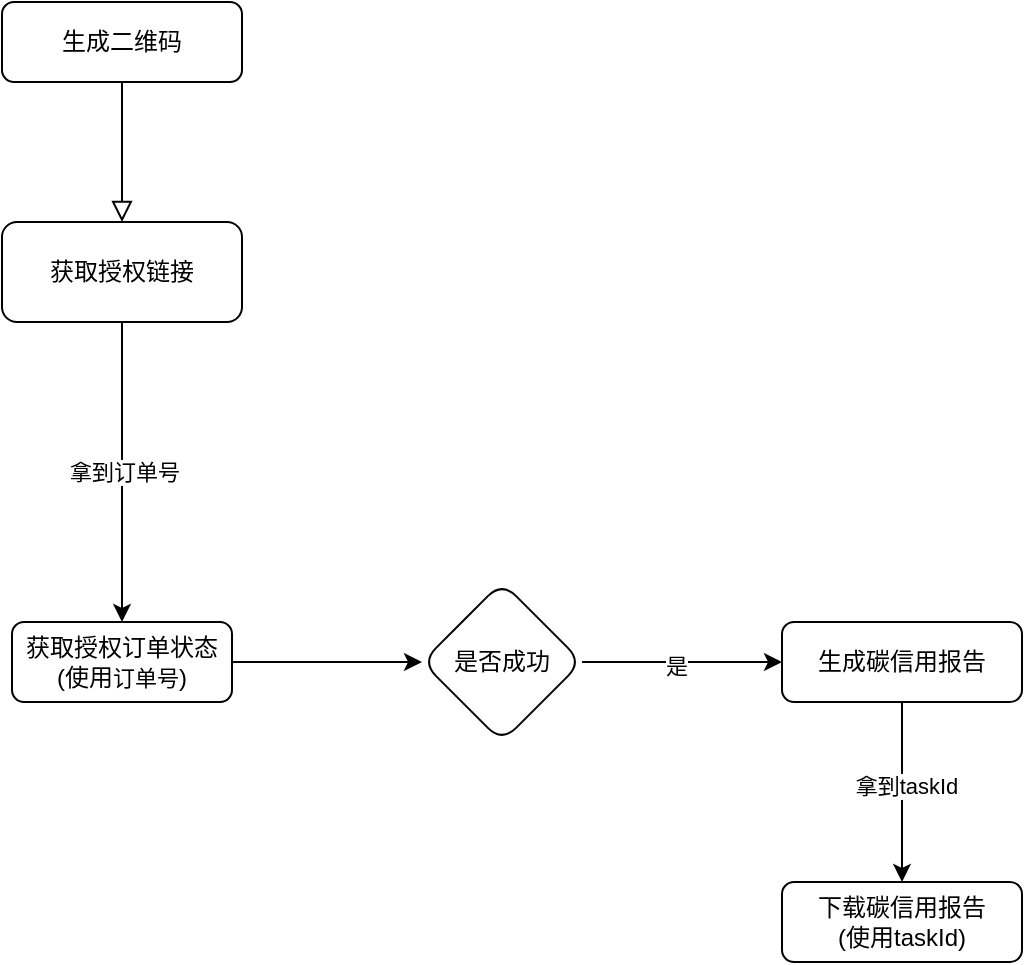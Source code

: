 <mxfile version="26.1.1">
  <diagram id="C5RBs43oDa-KdzZeNtuy" name="Page-1">
    <mxGraphModel dx="1434" dy="738" grid="1" gridSize="10" guides="1" tooltips="1" connect="1" arrows="1" fold="1" page="1" pageScale="1" pageWidth="827" pageHeight="1169" math="0" shadow="0">
      <root>
        <mxCell id="WIyWlLk6GJQsqaUBKTNV-0" />
        <mxCell id="WIyWlLk6GJQsqaUBKTNV-1" parent="WIyWlLk6GJQsqaUBKTNV-0" />
        <mxCell id="WIyWlLk6GJQsqaUBKTNV-2" value="" style="rounded=0;html=1;jettySize=auto;orthogonalLoop=1;fontSize=11;endArrow=block;endFill=0;endSize=8;strokeWidth=1;shadow=0;labelBackgroundColor=none;edgeStyle=orthogonalEdgeStyle;entryX=0.5;entryY=0;entryDx=0;entryDy=0;" parent="WIyWlLk6GJQsqaUBKTNV-1" source="WIyWlLk6GJQsqaUBKTNV-3" target="WIyWlLk6GJQsqaUBKTNV-11" edge="1">
          <mxGeometry relative="1" as="geometry">
            <mxPoint x="220" y="170" as="targetPoint" />
          </mxGeometry>
        </mxCell>
        <mxCell id="WIyWlLk6GJQsqaUBKTNV-3" value="生成二维码" style="rounded=1;whiteSpace=wrap;html=1;fontSize=12;glass=0;strokeWidth=1;shadow=0;" parent="WIyWlLk6GJQsqaUBKTNV-1" vertex="1">
          <mxGeometry x="160" y="80" width="120" height="40" as="geometry" />
        </mxCell>
        <mxCell id="0B1SoH_6uCUJQD3OZ_CJ-5" style="edgeStyle=orthogonalEdgeStyle;rounded=0;orthogonalLoop=1;jettySize=auto;html=1;" edge="1" parent="WIyWlLk6GJQsqaUBKTNV-1" source="WIyWlLk6GJQsqaUBKTNV-11" target="0B1SoH_6uCUJQD3OZ_CJ-1">
          <mxGeometry relative="1" as="geometry" />
        </mxCell>
        <mxCell id="0B1SoH_6uCUJQD3OZ_CJ-6" value="拿到订单号" style="edgeLabel;html=1;align=center;verticalAlign=middle;resizable=0;points=[];" vertex="1" connectable="0" parent="0B1SoH_6uCUJQD3OZ_CJ-5">
          <mxGeometry y="1" relative="1" as="geometry">
            <mxPoint as="offset" />
          </mxGeometry>
        </mxCell>
        <mxCell id="WIyWlLk6GJQsqaUBKTNV-11" value="获取授权链接" style="rounded=1;whiteSpace=wrap;html=1;fontSize=12;glass=0;strokeWidth=1;shadow=0;" parent="WIyWlLk6GJQsqaUBKTNV-1" vertex="1">
          <mxGeometry x="160" y="190" width="120" height="50" as="geometry" />
        </mxCell>
        <mxCell id="0B1SoH_6uCUJQD3OZ_CJ-8" value="" style="edgeStyle=orthogonalEdgeStyle;rounded=0;orthogonalLoop=1;jettySize=auto;html=1;" edge="1" parent="WIyWlLk6GJQsqaUBKTNV-1" source="0B1SoH_6uCUJQD3OZ_CJ-1" target="0B1SoH_6uCUJQD3OZ_CJ-7">
          <mxGeometry relative="1" as="geometry" />
        </mxCell>
        <mxCell id="0B1SoH_6uCUJQD3OZ_CJ-1" value="获取授权订单状态&lt;div&gt;(使用&lt;span style=&quot;font-size: 11px; text-wrap-mode: nowrap; background-color: rgb(255, 255, 255);&quot;&gt;订单号&lt;/span&gt;)&lt;/div&gt;" style="rounded=1;whiteSpace=wrap;html=1;fontSize=12;glass=0;strokeWidth=1;shadow=0;" vertex="1" parent="WIyWlLk6GJQsqaUBKTNV-1">
          <mxGeometry x="165" y="390" width="110" height="40" as="geometry" />
        </mxCell>
        <mxCell id="0B1SoH_6uCUJQD3OZ_CJ-12" value="" style="edgeStyle=orthogonalEdgeStyle;rounded=0;orthogonalLoop=1;jettySize=auto;html=1;" edge="1" parent="WIyWlLk6GJQsqaUBKTNV-1" source="0B1SoH_6uCUJQD3OZ_CJ-2" target="0B1SoH_6uCUJQD3OZ_CJ-11">
          <mxGeometry relative="1" as="geometry" />
        </mxCell>
        <mxCell id="0B1SoH_6uCUJQD3OZ_CJ-13" value="拿到taskId" style="edgeLabel;html=1;align=center;verticalAlign=middle;resizable=0;points=[];" vertex="1" connectable="0" parent="0B1SoH_6uCUJQD3OZ_CJ-12">
          <mxGeometry x="-0.067" y="2" relative="1" as="geometry">
            <mxPoint as="offset" />
          </mxGeometry>
        </mxCell>
        <mxCell id="0B1SoH_6uCUJQD3OZ_CJ-2" value="生成碳信用报告" style="rounded=1;whiteSpace=wrap;html=1;fontSize=12;glass=0;strokeWidth=1;shadow=0;" vertex="1" parent="WIyWlLk6GJQsqaUBKTNV-1">
          <mxGeometry x="550" y="390" width="120" height="40" as="geometry" />
        </mxCell>
        <mxCell id="0B1SoH_6uCUJQD3OZ_CJ-9" value="" style="edgeStyle=orthogonalEdgeStyle;rounded=0;orthogonalLoop=1;jettySize=auto;html=1;" edge="1" parent="WIyWlLk6GJQsqaUBKTNV-1" source="0B1SoH_6uCUJQD3OZ_CJ-7" target="0B1SoH_6uCUJQD3OZ_CJ-2">
          <mxGeometry relative="1" as="geometry" />
        </mxCell>
        <mxCell id="0B1SoH_6uCUJQD3OZ_CJ-10" value="是" style="edgeLabel;html=1;align=center;verticalAlign=middle;resizable=0;points=[];" vertex="1" connectable="0" parent="0B1SoH_6uCUJQD3OZ_CJ-9">
          <mxGeometry x="-0.06" y="-2" relative="1" as="geometry">
            <mxPoint as="offset" />
          </mxGeometry>
        </mxCell>
        <mxCell id="0B1SoH_6uCUJQD3OZ_CJ-7" value="是否成功" style="rhombus;whiteSpace=wrap;html=1;rounded=1;glass=0;strokeWidth=1;shadow=0;" vertex="1" parent="WIyWlLk6GJQsqaUBKTNV-1">
          <mxGeometry x="370" y="370" width="80" height="80" as="geometry" />
        </mxCell>
        <mxCell id="0B1SoH_6uCUJQD3OZ_CJ-11" value="下载碳信用报告&lt;div&gt;(使用taskId)&lt;/div&gt;" style="rounded=1;whiteSpace=wrap;html=1;fontSize=12;glass=0;strokeWidth=1;shadow=0;" vertex="1" parent="WIyWlLk6GJQsqaUBKTNV-1">
          <mxGeometry x="550" y="520" width="120" height="40" as="geometry" />
        </mxCell>
      </root>
    </mxGraphModel>
  </diagram>
</mxfile>
